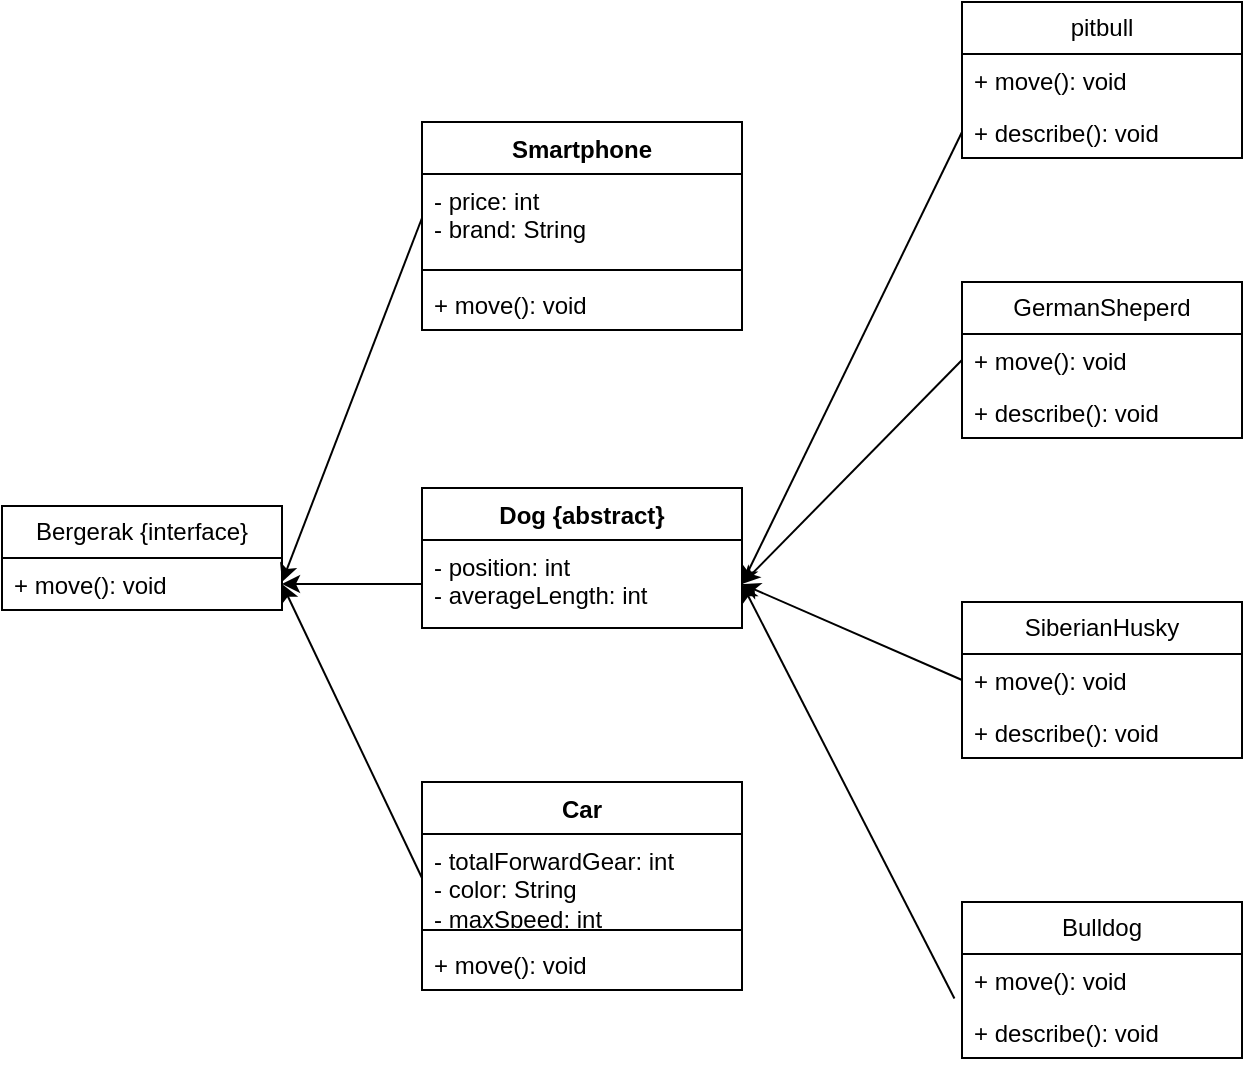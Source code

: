 <mxfile version="24.4.0" type="device">
  <diagram id="C5RBs43oDa-KdzZeNtuy" name="Page-1">
    <mxGraphModel dx="1268" dy="792" grid="1" gridSize="10" guides="1" tooltips="1" connect="1" arrows="1" fold="1" page="1" pageScale="1" pageWidth="827" pageHeight="1169" math="0" shadow="0">
      <root>
        <mxCell id="WIyWlLk6GJQsqaUBKTNV-0" />
        <mxCell id="WIyWlLk6GJQsqaUBKTNV-1" parent="WIyWlLk6GJQsqaUBKTNV-0" />
        <mxCell id="inaI3Umk8tIGuJsVXQIP-0" value="Dog {abstract}" style="swimlane;fontStyle=1;align=center;verticalAlign=top;childLayout=stackLayout;horizontal=1;startSize=26;horizontalStack=0;resizeParent=1;resizeParentMax=0;resizeLast=0;collapsible=1;marginBottom=0;whiteSpace=wrap;html=1;" vertex="1" parent="WIyWlLk6GJQsqaUBKTNV-1">
          <mxGeometry x="210" y="323" width="160" height="70" as="geometry" />
        </mxCell>
        <mxCell id="inaI3Umk8tIGuJsVXQIP-1" value="- position: int&lt;div&gt;- averageLength: int&lt;/div&gt;&lt;div&gt;&lt;br&gt;&lt;/div&gt;" style="text;strokeColor=none;fillColor=none;align=left;verticalAlign=top;spacingLeft=4;spacingRight=4;overflow=hidden;rotatable=0;points=[[0,0.5],[1,0.5]];portConstraint=eastwest;whiteSpace=wrap;html=1;" vertex="1" parent="inaI3Umk8tIGuJsVXQIP-0">
          <mxGeometry y="26" width="160" height="44" as="geometry" />
        </mxCell>
        <mxCell id="inaI3Umk8tIGuJsVXQIP-4" value="Bergerak {interface}" style="swimlane;fontStyle=0;childLayout=stackLayout;horizontal=1;startSize=26;fillColor=none;horizontalStack=0;resizeParent=1;resizeParentMax=0;resizeLast=0;collapsible=1;marginBottom=0;whiteSpace=wrap;html=1;" vertex="1" parent="WIyWlLk6GJQsqaUBKTNV-1">
          <mxGeometry y="332" width="140" height="52" as="geometry" />
        </mxCell>
        <mxCell id="inaI3Umk8tIGuJsVXQIP-5" value="+ move(): void" style="text;strokeColor=none;fillColor=none;align=left;verticalAlign=top;spacingLeft=4;spacingRight=4;overflow=hidden;rotatable=0;points=[[0,0.5],[1,0.5]];portConstraint=eastwest;whiteSpace=wrap;html=1;" vertex="1" parent="inaI3Umk8tIGuJsVXQIP-4">
          <mxGeometry y="26" width="140" height="26" as="geometry" />
        </mxCell>
        <mxCell id="inaI3Umk8tIGuJsVXQIP-8" value="Smartphone" style="swimlane;fontStyle=1;align=center;verticalAlign=top;childLayout=stackLayout;horizontal=1;startSize=26;horizontalStack=0;resizeParent=1;resizeParentMax=0;resizeLast=0;collapsible=1;marginBottom=0;whiteSpace=wrap;html=1;" vertex="1" parent="WIyWlLk6GJQsqaUBKTNV-1">
          <mxGeometry x="210" y="140" width="160" height="104" as="geometry" />
        </mxCell>
        <mxCell id="inaI3Umk8tIGuJsVXQIP-9" value="- price: int&lt;div&gt;- brand: String&lt;/div&gt;" style="text;strokeColor=none;fillColor=none;align=left;verticalAlign=top;spacingLeft=4;spacingRight=4;overflow=hidden;rotatable=0;points=[[0,0.5],[1,0.5]];portConstraint=eastwest;whiteSpace=wrap;html=1;" vertex="1" parent="inaI3Umk8tIGuJsVXQIP-8">
          <mxGeometry y="26" width="160" height="44" as="geometry" />
        </mxCell>
        <mxCell id="inaI3Umk8tIGuJsVXQIP-10" value="" style="line;strokeWidth=1;fillColor=none;align=left;verticalAlign=middle;spacingTop=-1;spacingLeft=3;spacingRight=3;rotatable=0;labelPosition=right;points=[];portConstraint=eastwest;strokeColor=inherit;" vertex="1" parent="inaI3Umk8tIGuJsVXQIP-8">
          <mxGeometry y="70" width="160" height="8" as="geometry" />
        </mxCell>
        <mxCell id="inaI3Umk8tIGuJsVXQIP-11" value="+ move(): void" style="text;strokeColor=none;fillColor=none;align=left;verticalAlign=top;spacingLeft=4;spacingRight=4;overflow=hidden;rotatable=0;points=[[0,0.5],[1,0.5]];portConstraint=eastwest;whiteSpace=wrap;html=1;" vertex="1" parent="inaI3Umk8tIGuJsVXQIP-8">
          <mxGeometry y="78" width="160" height="26" as="geometry" />
        </mxCell>
        <mxCell id="inaI3Umk8tIGuJsVXQIP-12" value="Car" style="swimlane;fontStyle=1;align=center;verticalAlign=top;childLayout=stackLayout;horizontal=1;startSize=26;horizontalStack=0;resizeParent=1;resizeParentMax=0;resizeLast=0;collapsible=1;marginBottom=0;whiteSpace=wrap;html=1;" vertex="1" parent="WIyWlLk6GJQsqaUBKTNV-1">
          <mxGeometry x="210" y="470" width="160" height="104" as="geometry" />
        </mxCell>
        <mxCell id="inaI3Umk8tIGuJsVXQIP-13" value="- totalForwardGear: int&lt;div&gt;- color: String&lt;/div&gt;&lt;div&gt;- maxSpeed: int&lt;/div&gt;" style="text;strokeColor=none;fillColor=none;align=left;verticalAlign=top;spacingLeft=4;spacingRight=4;overflow=hidden;rotatable=0;points=[[0,0.5],[1,0.5]];portConstraint=eastwest;whiteSpace=wrap;html=1;" vertex="1" parent="inaI3Umk8tIGuJsVXQIP-12">
          <mxGeometry y="26" width="160" height="44" as="geometry" />
        </mxCell>
        <mxCell id="inaI3Umk8tIGuJsVXQIP-14" value="" style="line;strokeWidth=1;fillColor=none;align=left;verticalAlign=middle;spacingTop=-1;spacingLeft=3;spacingRight=3;rotatable=0;labelPosition=right;points=[];portConstraint=eastwest;strokeColor=inherit;" vertex="1" parent="inaI3Umk8tIGuJsVXQIP-12">
          <mxGeometry y="70" width="160" height="8" as="geometry" />
        </mxCell>
        <mxCell id="inaI3Umk8tIGuJsVXQIP-15" value="+ move(): void" style="text;strokeColor=none;fillColor=none;align=left;verticalAlign=top;spacingLeft=4;spacingRight=4;overflow=hidden;rotatable=0;points=[[0,0.5],[1,0.5]];portConstraint=eastwest;whiteSpace=wrap;html=1;" vertex="1" parent="inaI3Umk8tIGuJsVXQIP-12">
          <mxGeometry y="78" width="160" height="26" as="geometry" />
        </mxCell>
        <mxCell id="inaI3Umk8tIGuJsVXQIP-16" value="pitbull" style="swimlane;fontStyle=0;childLayout=stackLayout;horizontal=1;startSize=26;fillColor=none;horizontalStack=0;resizeParent=1;resizeParentMax=0;resizeLast=0;collapsible=1;marginBottom=0;whiteSpace=wrap;html=1;" vertex="1" parent="WIyWlLk6GJQsqaUBKTNV-1">
          <mxGeometry x="480" y="80" width="140" height="78" as="geometry" />
        </mxCell>
        <mxCell id="inaI3Umk8tIGuJsVXQIP-17" value="+ move(): void" style="text;strokeColor=none;fillColor=none;align=left;verticalAlign=top;spacingLeft=4;spacingRight=4;overflow=hidden;rotatable=0;points=[[0,0.5],[1,0.5]];portConstraint=eastwest;whiteSpace=wrap;html=1;" vertex="1" parent="inaI3Umk8tIGuJsVXQIP-16">
          <mxGeometry y="26" width="140" height="26" as="geometry" />
        </mxCell>
        <mxCell id="inaI3Umk8tIGuJsVXQIP-18" value="+ describe(): void" style="text;strokeColor=none;fillColor=none;align=left;verticalAlign=top;spacingLeft=4;spacingRight=4;overflow=hidden;rotatable=0;points=[[0,0.5],[1,0.5]];portConstraint=eastwest;whiteSpace=wrap;html=1;" vertex="1" parent="inaI3Umk8tIGuJsVXQIP-16">
          <mxGeometry y="52" width="140" height="26" as="geometry" />
        </mxCell>
        <mxCell id="inaI3Umk8tIGuJsVXQIP-20" value="SiberianHusky" style="swimlane;fontStyle=0;childLayout=stackLayout;horizontal=1;startSize=26;fillColor=none;horizontalStack=0;resizeParent=1;resizeParentMax=0;resizeLast=0;collapsible=1;marginBottom=0;whiteSpace=wrap;html=1;" vertex="1" parent="WIyWlLk6GJQsqaUBKTNV-1">
          <mxGeometry x="480" y="380" width="140" height="78" as="geometry" />
        </mxCell>
        <mxCell id="inaI3Umk8tIGuJsVXQIP-21" value="+ move(): void" style="text;strokeColor=none;fillColor=none;align=left;verticalAlign=top;spacingLeft=4;spacingRight=4;overflow=hidden;rotatable=0;points=[[0,0.5],[1,0.5]];portConstraint=eastwest;whiteSpace=wrap;html=1;" vertex="1" parent="inaI3Umk8tIGuJsVXQIP-20">
          <mxGeometry y="26" width="140" height="26" as="geometry" />
        </mxCell>
        <mxCell id="inaI3Umk8tIGuJsVXQIP-22" value="+ describe(): void" style="text;strokeColor=none;fillColor=none;align=left;verticalAlign=top;spacingLeft=4;spacingRight=4;overflow=hidden;rotatable=0;points=[[0,0.5],[1,0.5]];portConstraint=eastwest;whiteSpace=wrap;html=1;" vertex="1" parent="inaI3Umk8tIGuJsVXQIP-20">
          <mxGeometry y="52" width="140" height="26" as="geometry" />
        </mxCell>
        <mxCell id="inaI3Umk8tIGuJsVXQIP-30" value="GermanSheperd" style="swimlane;fontStyle=0;childLayout=stackLayout;horizontal=1;startSize=26;fillColor=none;horizontalStack=0;resizeParent=1;resizeParentMax=0;resizeLast=0;collapsible=1;marginBottom=0;whiteSpace=wrap;html=1;" vertex="1" parent="WIyWlLk6GJQsqaUBKTNV-1">
          <mxGeometry x="480" y="220" width="140" height="78" as="geometry" />
        </mxCell>
        <mxCell id="inaI3Umk8tIGuJsVXQIP-31" value="+ move(): void" style="text;strokeColor=none;fillColor=none;align=left;verticalAlign=top;spacingLeft=4;spacingRight=4;overflow=hidden;rotatable=0;points=[[0,0.5],[1,0.5]];portConstraint=eastwest;whiteSpace=wrap;html=1;" vertex="1" parent="inaI3Umk8tIGuJsVXQIP-30">
          <mxGeometry y="26" width="140" height="26" as="geometry" />
        </mxCell>
        <mxCell id="inaI3Umk8tIGuJsVXQIP-32" value="+ describe(): void" style="text;strokeColor=none;fillColor=none;align=left;verticalAlign=top;spacingLeft=4;spacingRight=4;overflow=hidden;rotatable=0;points=[[0,0.5],[1,0.5]];portConstraint=eastwest;whiteSpace=wrap;html=1;" vertex="1" parent="inaI3Umk8tIGuJsVXQIP-30">
          <mxGeometry y="52" width="140" height="26" as="geometry" />
        </mxCell>
        <mxCell id="inaI3Umk8tIGuJsVXQIP-36" value="Bulldog" style="swimlane;fontStyle=0;childLayout=stackLayout;horizontal=1;startSize=26;fillColor=none;horizontalStack=0;resizeParent=1;resizeParentMax=0;resizeLast=0;collapsible=1;marginBottom=0;whiteSpace=wrap;html=1;" vertex="1" parent="WIyWlLk6GJQsqaUBKTNV-1">
          <mxGeometry x="480" y="530" width="140" height="78" as="geometry" />
        </mxCell>
        <mxCell id="inaI3Umk8tIGuJsVXQIP-37" value="+ move(): void" style="text;strokeColor=none;fillColor=none;align=left;verticalAlign=top;spacingLeft=4;spacingRight=4;overflow=hidden;rotatable=0;points=[[0,0.5],[1,0.5]];portConstraint=eastwest;whiteSpace=wrap;html=1;" vertex="1" parent="inaI3Umk8tIGuJsVXQIP-36">
          <mxGeometry y="26" width="140" height="26" as="geometry" />
        </mxCell>
        <mxCell id="inaI3Umk8tIGuJsVXQIP-38" value="+ describe(): void" style="text;strokeColor=none;fillColor=none;align=left;verticalAlign=top;spacingLeft=4;spacingRight=4;overflow=hidden;rotatable=0;points=[[0,0.5],[1,0.5]];portConstraint=eastwest;whiteSpace=wrap;html=1;" vertex="1" parent="inaI3Umk8tIGuJsVXQIP-36">
          <mxGeometry y="52" width="140" height="26" as="geometry" />
        </mxCell>
        <mxCell id="inaI3Umk8tIGuJsVXQIP-42" style="edgeStyle=orthogonalEdgeStyle;rounded=0;orthogonalLoop=1;jettySize=auto;html=1;entryX=1;entryY=0.5;entryDx=0;entryDy=0;" edge="1" parent="WIyWlLk6GJQsqaUBKTNV-1" source="inaI3Umk8tIGuJsVXQIP-1" target="inaI3Umk8tIGuJsVXQIP-5">
          <mxGeometry relative="1" as="geometry" />
        </mxCell>
        <mxCell id="inaI3Umk8tIGuJsVXQIP-43" value="" style="endArrow=classic;html=1;rounded=0;exitX=0;exitY=0.5;exitDx=0;exitDy=0;" edge="1" parent="WIyWlLk6GJQsqaUBKTNV-1" source="inaI3Umk8tIGuJsVXQIP-9">
          <mxGeometry width="50" height="50" relative="1" as="geometry">
            <mxPoint x="300" y="280" as="sourcePoint" />
            <mxPoint x="140" y="370" as="targetPoint" />
          </mxGeometry>
        </mxCell>
        <mxCell id="inaI3Umk8tIGuJsVXQIP-44" value="" style="endArrow=classic;html=1;rounded=0;exitX=0;exitY=0.5;exitDx=0;exitDy=0;entryX=1;entryY=0.5;entryDx=0;entryDy=0;" edge="1" parent="WIyWlLk6GJQsqaUBKTNV-1" source="inaI3Umk8tIGuJsVXQIP-13" target="inaI3Umk8tIGuJsVXQIP-5">
          <mxGeometry width="50" height="50" relative="1" as="geometry">
            <mxPoint x="150" y="520" as="sourcePoint" />
            <mxPoint x="350" y="380" as="targetPoint" />
          </mxGeometry>
        </mxCell>
        <mxCell id="inaI3Umk8tIGuJsVXQIP-45" value="" style="endArrow=classic;html=1;rounded=0;exitX=0;exitY=0.5;exitDx=0;exitDy=0;entryX=1;entryY=0.5;entryDx=0;entryDy=0;" edge="1" parent="WIyWlLk6GJQsqaUBKTNV-1" source="inaI3Umk8tIGuJsVXQIP-18" target="inaI3Umk8tIGuJsVXQIP-1">
          <mxGeometry width="50" height="50" relative="1" as="geometry">
            <mxPoint x="440" y="290" as="sourcePoint" />
            <mxPoint x="560" y="270" as="targetPoint" />
          </mxGeometry>
        </mxCell>
        <mxCell id="inaI3Umk8tIGuJsVXQIP-46" value="" style="endArrow=classic;html=1;rounded=0;entryX=1;entryY=0.5;entryDx=0;entryDy=0;exitX=0;exitY=0.5;exitDx=0;exitDy=0;" edge="1" parent="WIyWlLk6GJQsqaUBKTNV-1" source="inaI3Umk8tIGuJsVXQIP-31" target="inaI3Umk8tIGuJsVXQIP-1">
          <mxGeometry width="50" height="50" relative="1" as="geometry">
            <mxPoint x="500" y="320" as="sourcePoint" />
            <mxPoint x="550" y="270" as="targetPoint" />
          </mxGeometry>
        </mxCell>
        <mxCell id="inaI3Umk8tIGuJsVXQIP-47" value="" style="endArrow=classic;html=1;rounded=0;entryX=1;entryY=0.5;entryDx=0;entryDy=0;exitX=0;exitY=0.5;exitDx=0;exitDy=0;" edge="1" parent="WIyWlLk6GJQsqaUBKTNV-1" source="inaI3Umk8tIGuJsVXQIP-21" target="inaI3Umk8tIGuJsVXQIP-1">
          <mxGeometry width="50" height="50" relative="1" as="geometry">
            <mxPoint x="500" y="320" as="sourcePoint" />
            <mxPoint x="550" y="270" as="targetPoint" />
          </mxGeometry>
        </mxCell>
        <mxCell id="inaI3Umk8tIGuJsVXQIP-48" value="" style="endArrow=classic;html=1;rounded=0;entryX=1;entryY=0.5;entryDx=0;entryDy=0;exitX=-0.027;exitY=0.856;exitDx=0;exitDy=0;exitPerimeter=0;" edge="1" parent="WIyWlLk6GJQsqaUBKTNV-1" source="inaI3Umk8tIGuJsVXQIP-37" target="inaI3Umk8tIGuJsVXQIP-1">
          <mxGeometry width="50" height="50" relative="1" as="geometry">
            <mxPoint x="460" y="470" as="sourcePoint" />
            <mxPoint x="510" y="420" as="targetPoint" />
          </mxGeometry>
        </mxCell>
      </root>
    </mxGraphModel>
  </diagram>
</mxfile>
